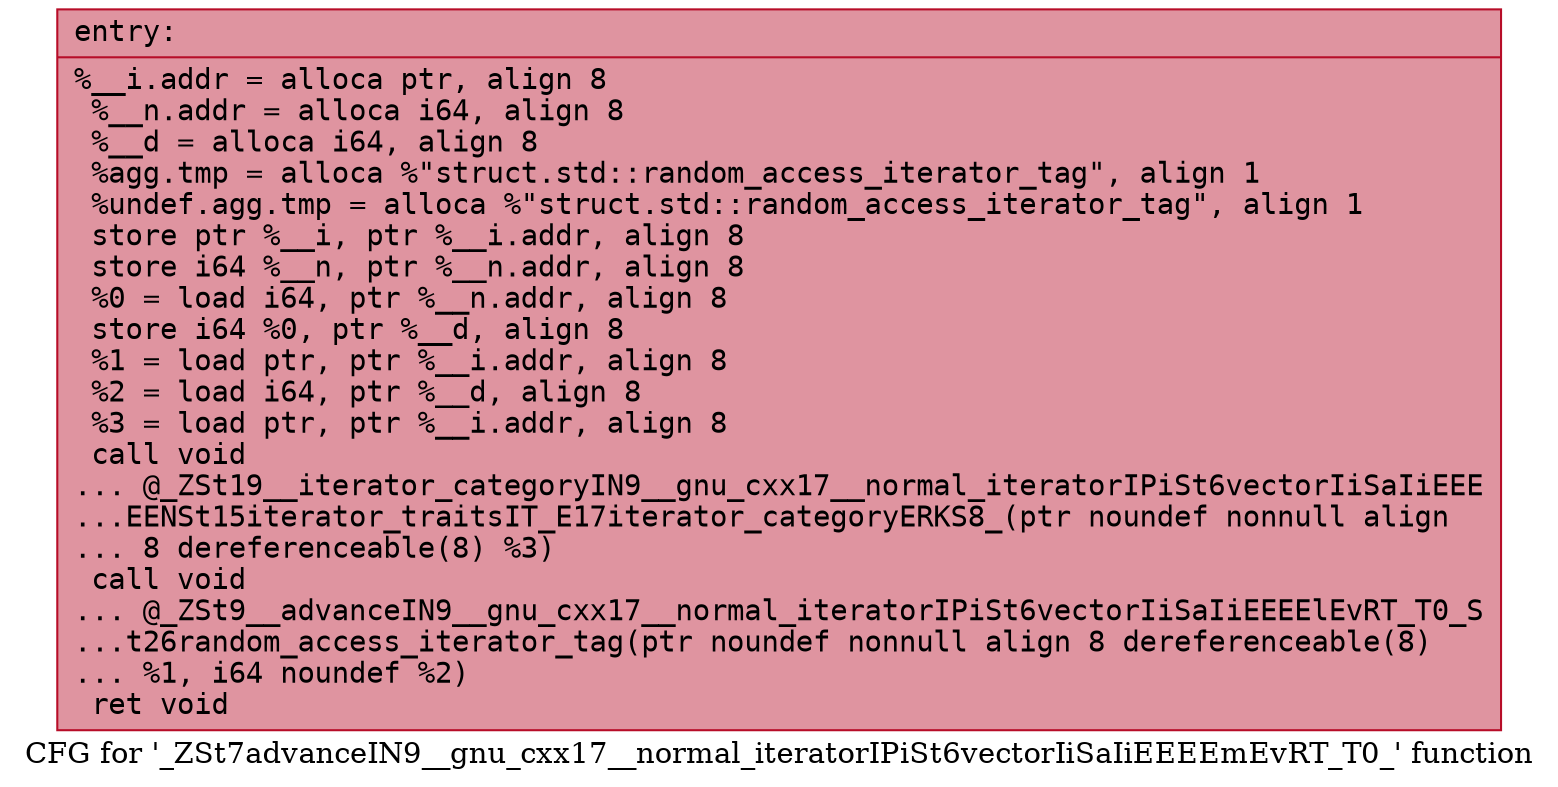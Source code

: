 digraph "CFG for '_ZSt7advanceIN9__gnu_cxx17__normal_iteratorIPiSt6vectorIiSaIiEEEEmEvRT_T0_' function" {
	label="CFG for '_ZSt7advanceIN9__gnu_cxx17__normal_iteratorIPiSt6vectorIiSaIiEEEEmEvRT_T0_' function";

	Node0x55799256a030 [shape=record,color="#b70d28ff", style=filled, fillcolor="#b70d2870" fontname="Courier",label="{entry:\l|  %__i.addr = alloca ptr, align 8\l  %__n.addr = alloca i64, align 8\l  %__d = alloca i64, align 8\l  %agg.tmp = alloca %\"struct.std::random_access_iterator_tag\", align 1\l  %undef.agg.tmp = alloca %\"struct.std::random_access_iterator_tag\", align 1\l  store ptr %__i, ptr %__i.addr, align 8\l  store i64 %__n, ptr %__n.addr, align 8\l  %0 = load i64, ptr %__n.addr, align 8\l  store i64 %0, ptr %__d, align 8\l  %1 = load ptr, ptr %__i.addr, align 8\l  %2 = load i64, ptr %__d, align 8\l  %3 = load ptr, ptr %__i.addr, align 8\l  call void\l... @_ZSt19__iterator_categoryIN9__gnu_cxx17__normal_iteratorIPiSt6vectorIiSaIiEEE\l...EENSt15iterator_traitsIT_E17iterator_categoryERKS8_(ptr noundef nonnull align\l... 8 dereferenceable(8) %3)\l  call void\l... @_ZSt9__advanceIN9__gnu_cxx17__normal_iteratorIPiSt6vectorIiSaIiEEEElEvRT_T0_S\l...t26random_access_iterator_tag(ptr noundef nonnull align 8 dereferenceable(8)\l... %1, i64 noundef %2)\l  ret void\l}"];
}
